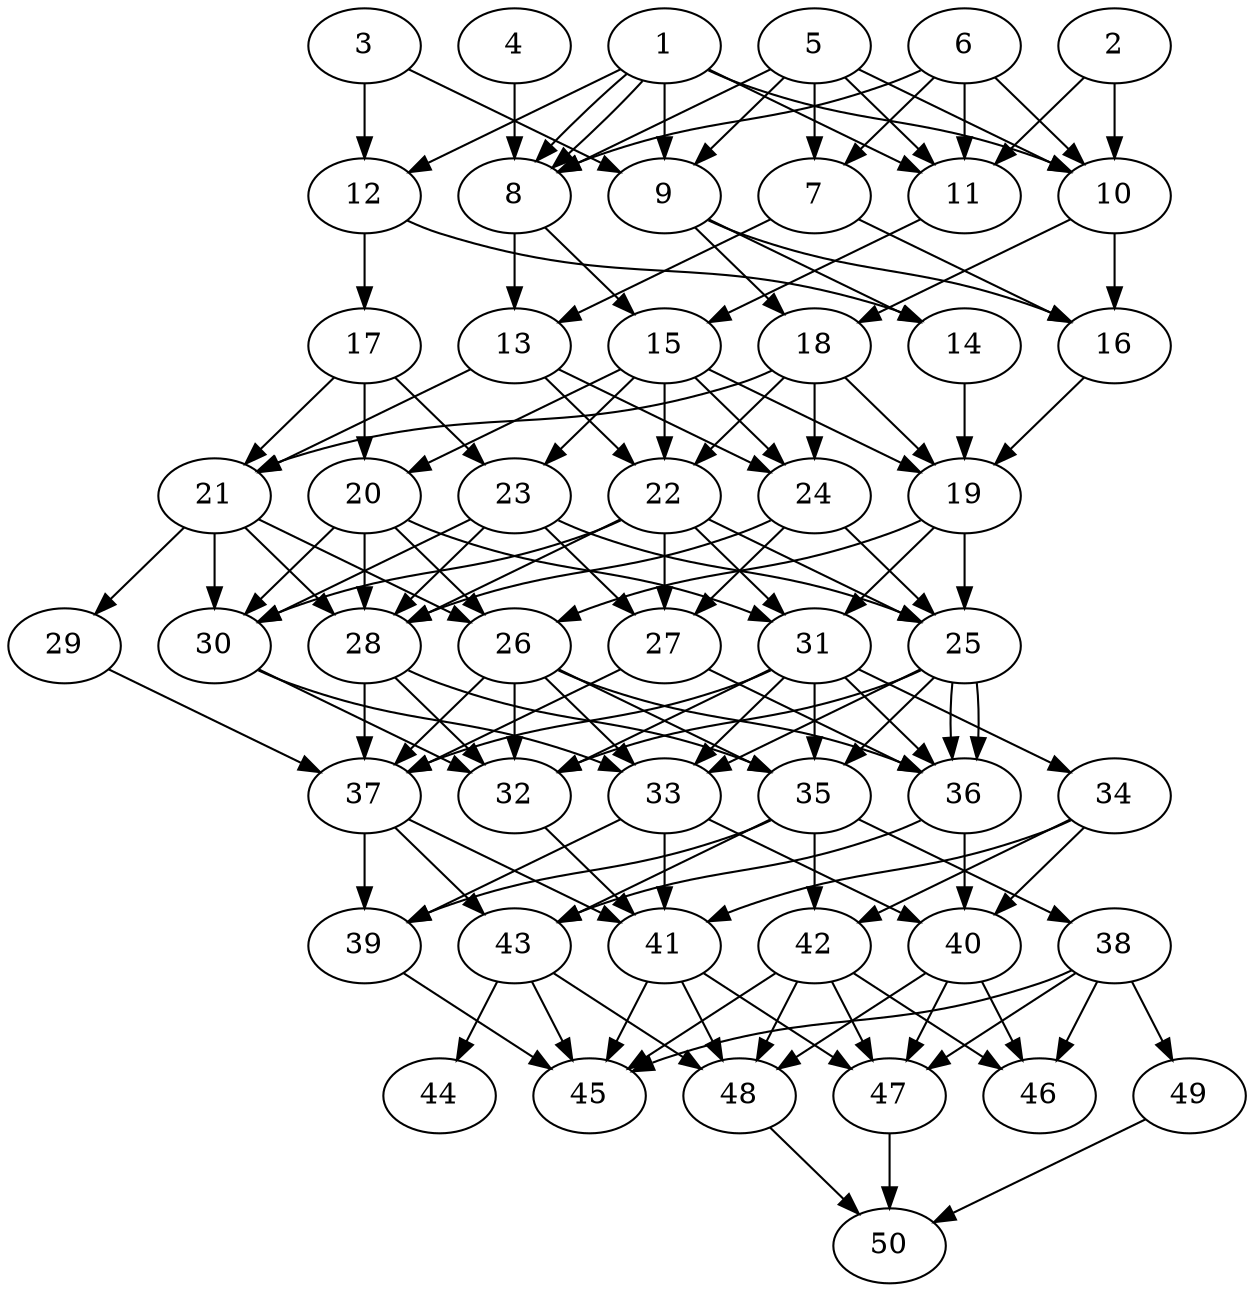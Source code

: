 // DAG automatically generated by daggen at Thu Oct  3 14:07:57 2019
// ./daggen --dot -n 50 --ccr 0.4 --fat 0.5 --regular 0.9 --density 0.7 --mindata 5242880 --maxdata 52428800 
digraph G {
  1 [size="35727360", alpha="0.08", expect_size="14290944"] 
  1 -> 8 [size ="14290944"]
  1 -> 8 [size ="14290944"]
  1 -> 9 [size ="14290944"]
  1 -> 10 [size ="14290944"]
  1 -> 11 [size ="14290944"]
  1 -> 12 [size ="14290944"]
  2 [size="51432960", alpha="0.04", expect_size="20573184"] 
  2 -> 10 [size ="20573184"]
  2 -> 11 [size ="20573184"]
  3 [size="93683200", alpha="0.04", expect_size="37473280"] 
  3 -> 9 [size ="37473280"]
  3 -> 12 [size ="37473280"]
  4 [size="94842880", alpha="0.05", expect_size="37937152"] 
  4 -> 8 [size ="37937152"]
  5 [size="113799680", alpha="0.19", expect_size="45519872"] 
  5 -> 7 [size ="45519872"]
  5 -> 8 [size ="45519872"]
  5 -> 9 [size ="45519872"]
  5 -> 10 [size ="45519872"]
  5 -> 11 [size ="45519872"]
  6 [size="47500800", alpha="0.18", expect_size="19000320"] 
  6 -> 7 [size ="19000320"]
  6 -> 8 [size ="19000320"]
  6 -> 10 [size ="19000320"]
  6 -> 11 [size ="19000320"]
  7 [size="77872640", alpha="0.11", expect_size="31149056"] 
  7 -> 13 [size ="31149056"]
  7 -> 16 [size ="31149056"]
  8 [size="46817280", alpha="0.16", expect_size="18726912"] 
  8 -> 13 [size ="18726912"]
  8 -> 15 [size ="18726912"]
  9 [size="59348480", alpha="0.14", expect_size="23739392"] 
  9 -> 14 [size ="23739392"]
  9 -> 16 [size ="23739392"]
  9 -> 18 [size ="23739392"]
  10 [size="117324800", alpha="0.18", expect_size="46929920"] 
  10 -> 16 [size ="46929920"]
  10 -> 18 [size ="46929920"]
  11 [size="73041920", alpha="0.04", expect_size="29216768"] 
  11 -> 15 [size ="29216768"]
  12 [size="119662080", alpha="0.05", expect_size="47864832"] 
  12 -> 14 [size ="47864832"]
  12 -> 17 [size ="47864832"]
  13 [size="28124160", alpha="0.01", expect_size="11249664"] 
  13 -> 21 [size ="11249664"]
  13 -> 22 [size ="11249664"]
  13 -> 24 [size ="11249664"]
  14 [size="52078080", alpha="0.07", expect_size="20831232"] 
  14 -> 19 [size ="20831232"]
  15 [size="84472320", alpha="0.02", expect_size="33788928"] 
  15 -> 19 [size ="33788928"]
  15 -> 20 [size ="33788928"]
  15 -> 22 [size ="33788928"]
  15 -> 23 [size ="33788928"]
  15 -> 24 [size ="33788928"]
  16 [size="79531520", alpha="0.08", expect_size="31812608"] 
  16 -> 19 [size ="31812608"]
  17 [size="66641920", alpha="0.06", expect_size="26656768"] 
  17 -> 20 [size ="26656768"]
  17 -> 21 [size ="26656768"]
  17 -> 23 [size ="26656768"]
  18 [size="129223680", alpha="0.07", expect_size="51689472"] 
  18 -> 19 [size ="51689472"]
  18 -> 21 [size ="51689472"]
  18 -> 22 [size ="51689472"]
  18 -> 24 [size ="51689472"]
  19 [size="106447360", alpha="0.15", expect_size="42578944"] 
  19 -> 25 [size ="42578944"]
  19 -> 26 [size ="42578944"]
  19 -> 31 [size ="42578944"]
  20 [size="71180800", alpha="0.11", expect_size="28472320"] 
  20 -> 26 [size ="28472320"]
  20 -> 28 [size ="28472320"]
  20 -> 30 [size ="28472320"]
  20 -> 31 [size ="28472320"]
  21 [size="59136000", alpha="0.12", expect_size="23654400"] 
  21 -> 26 [size ="23654400"]
  21 -> 28 [size ="23654400"]
  21 -> 29 [size ="23654400"]
  21 -> 30 [size ="23654400"]
  22 [size="84641280", alpha="0.18", expect_size="33856512"] 
  22 -> 25 [size ="33856512"]
  22 -> 27 [size ="33856512"]
  22 -> 28 [size ="33856512"]
  22 -> 30 [size ="33856512"]
  22 -> 31 [size ="33856512"]
  23 [size="115916800", alpha="0.19", expect_size="46366720"] 
  23 -> 25 [size ="46366720"]
  23 -> 27 [size ="46366720"]
  23 -> 28 [size ="46366720"]
  23 -> 30 [size ="46366720"]
  24 [size="122101760", alpha="0.13", expect_size="48840704"] 
  24 -> 25 [size ="48840704"]
  24 -> 27 [size ="48840704"]
  24 -> 28 [size ="48840704"]
  25 [size="45411840", alpha="0.05", expect_size="18164736"] 
  25 -> 32 [size ="18164736"]
  25 -> 33 [size ="18164736"]
  25 -> 35 [size ="18164736"]
  25 -> 36 [size ="18164736"]
  25 -> 36 [size ="18164736"]
  26 [size="57374720", alpha="0.02", expect_size="22949888"] 
  26 -> 32 [size ="22949888"]
  26 -> 33 [size ="22949888"]
  26 -> 35 [size ="22949888"]
  26 -> 36 [size ="22949888"]
  26 -> 37 [size ="22949888"]
  27 [size="106659840", alpha="0.10", expect_size="42663936"] 
  27 -> 36 [size ="42663936"]
  27 -> 37 [size ="42663936"]
  28 [size="22876160", alpha="0.04", expect_size="9150464"] 
  28 -> 32 [size ="9150464"]
  28 -> 35 [size ="9150464"]
  28 -> 37 [size ="9150464"]
  29 [size="63060480", alpha="0.06", expect_size="25224192"] 
  29 -> 37 [size ="25224192"]
  30 [size="31728640", alpha="0.06", expect_size="12691456"] 
  30 -> 32 [size ="12691456"]
  30 -> 33 [size ="12691456"]
  31 [size="97838080", alpha="0.15", expect_size="39135232"] 
  31 -> 32 [size ="39135232"]
  31 -> 33 [size ="39135232"]
  31 -> 34 [size ="39135232"]
  31 -> 35 [size ="39135232"]
  31 -> 36 [size ="39135232"]
  31 -> 37 [size ="39135232"]
  32 [size="48084480", alpha="0.03", expect_size="19233792"] 
  32 -> 41 [size ="19233792"]
  33 [size="38755840", alpha="0.13", expect_size="15502336"] 
  33 -> 39 [size ="15502336"]
  33 -> 40 [size ="15502336"]
  33 -> 41 [size ="15502336"]
  34 [size="32463360", alpha="0.10", expect_size="12985344"] 
  34 -> 40 [size ="12985344"]
  34 -> 41 [size ="12985344"]
  34 -> 42 [size ="12985344"]
  35 [size="110945280", alpha="0.19", expect_size="44378112"] 
  35 -> 38 [size ="44378112"]
  35 -> 39 [size ="44378112"]
  35 -> 42 [size ="44378112"]
  35 -> 43 [size ="44378112"]
  36 [size="20999680", alpha="0.19", expect_size="8399872"] 
  36 -> 40 [size ="8399872"]
  36 -> 43 [size ="8399872"]
  37 [size="32952320", alpha="0.09", expect_size="13180928"] 
  37 -> 39 [size ="13180928"]
  37 -> 41 [size ="13180928"]
  37 -> 43 [size ="13180928"]
  38 [size="93603840", alpha="0.17", expect_size="37441536"] 
  38 -> 45 [size ="37441536"]
  38 -> 46 [size ="37441536"]
  38 -> 47 [size ="37441536"]
  38 -> 49 [size ="37441536"]
  39 [size="118702080", alpha="0.02", expect_size="47480832"] 
  39 -> 45 [size ="47480832"]
  40 [size="36523520", alpha="0.17", expect_size="14609408"] 
  40 -> 46 [size ="14609408"]
  40 -> 47 [size ="14609408"]
  40 -> 48 [size ="14609408"]
  41 [size="69253120", alpha="0.19", expect_size="27701248"] 
  41 -> 45 [size ="27701248"]
  41 -> 47 [size ="27701248"]
  41 -> 48 [size ="27701248"]
  42 [size="40898560", alpha="0.14", expect_size="16359424"] 
  42 -> 45 [size ="16359424"]
  42 -> 46 [size ="16359424"]
  42 -> 47 [size ="16359424"]
  42 -> 48 [size ="16359424"]
  43 [size="58017280", alpha="0.06", expect_size="23206912"] 
  43 -> 44 [size ="23206912"]
  43 -> 45 [size ="23206912"]
  43 -> 48 [size ="23206912"]
  44 [size="17658880", alpha="0.17", expect_size="7063552"] 
  45 [size="76764160", alpha="0.13", expect_size="30705664"] 
  46 [size="70766080", alpha="0.16", expect_size="28306432"] 
  47 [size="66094080", alpha="0.15", expect_size="26437632"] 
  47 -> 50 [size ="26437632"]
  48 [size="116282880", alpha="0.16", expect_size="46513152"] 
  48 -> 50 [size ="46513152"]
  49 [size="101519360", alpha="0.06", expect_size="40607744"] 
  49 -> 50 [size ="40607744"]
  50 [size="115146240", alpha="0.18", expect_size="46058496"] 
}
